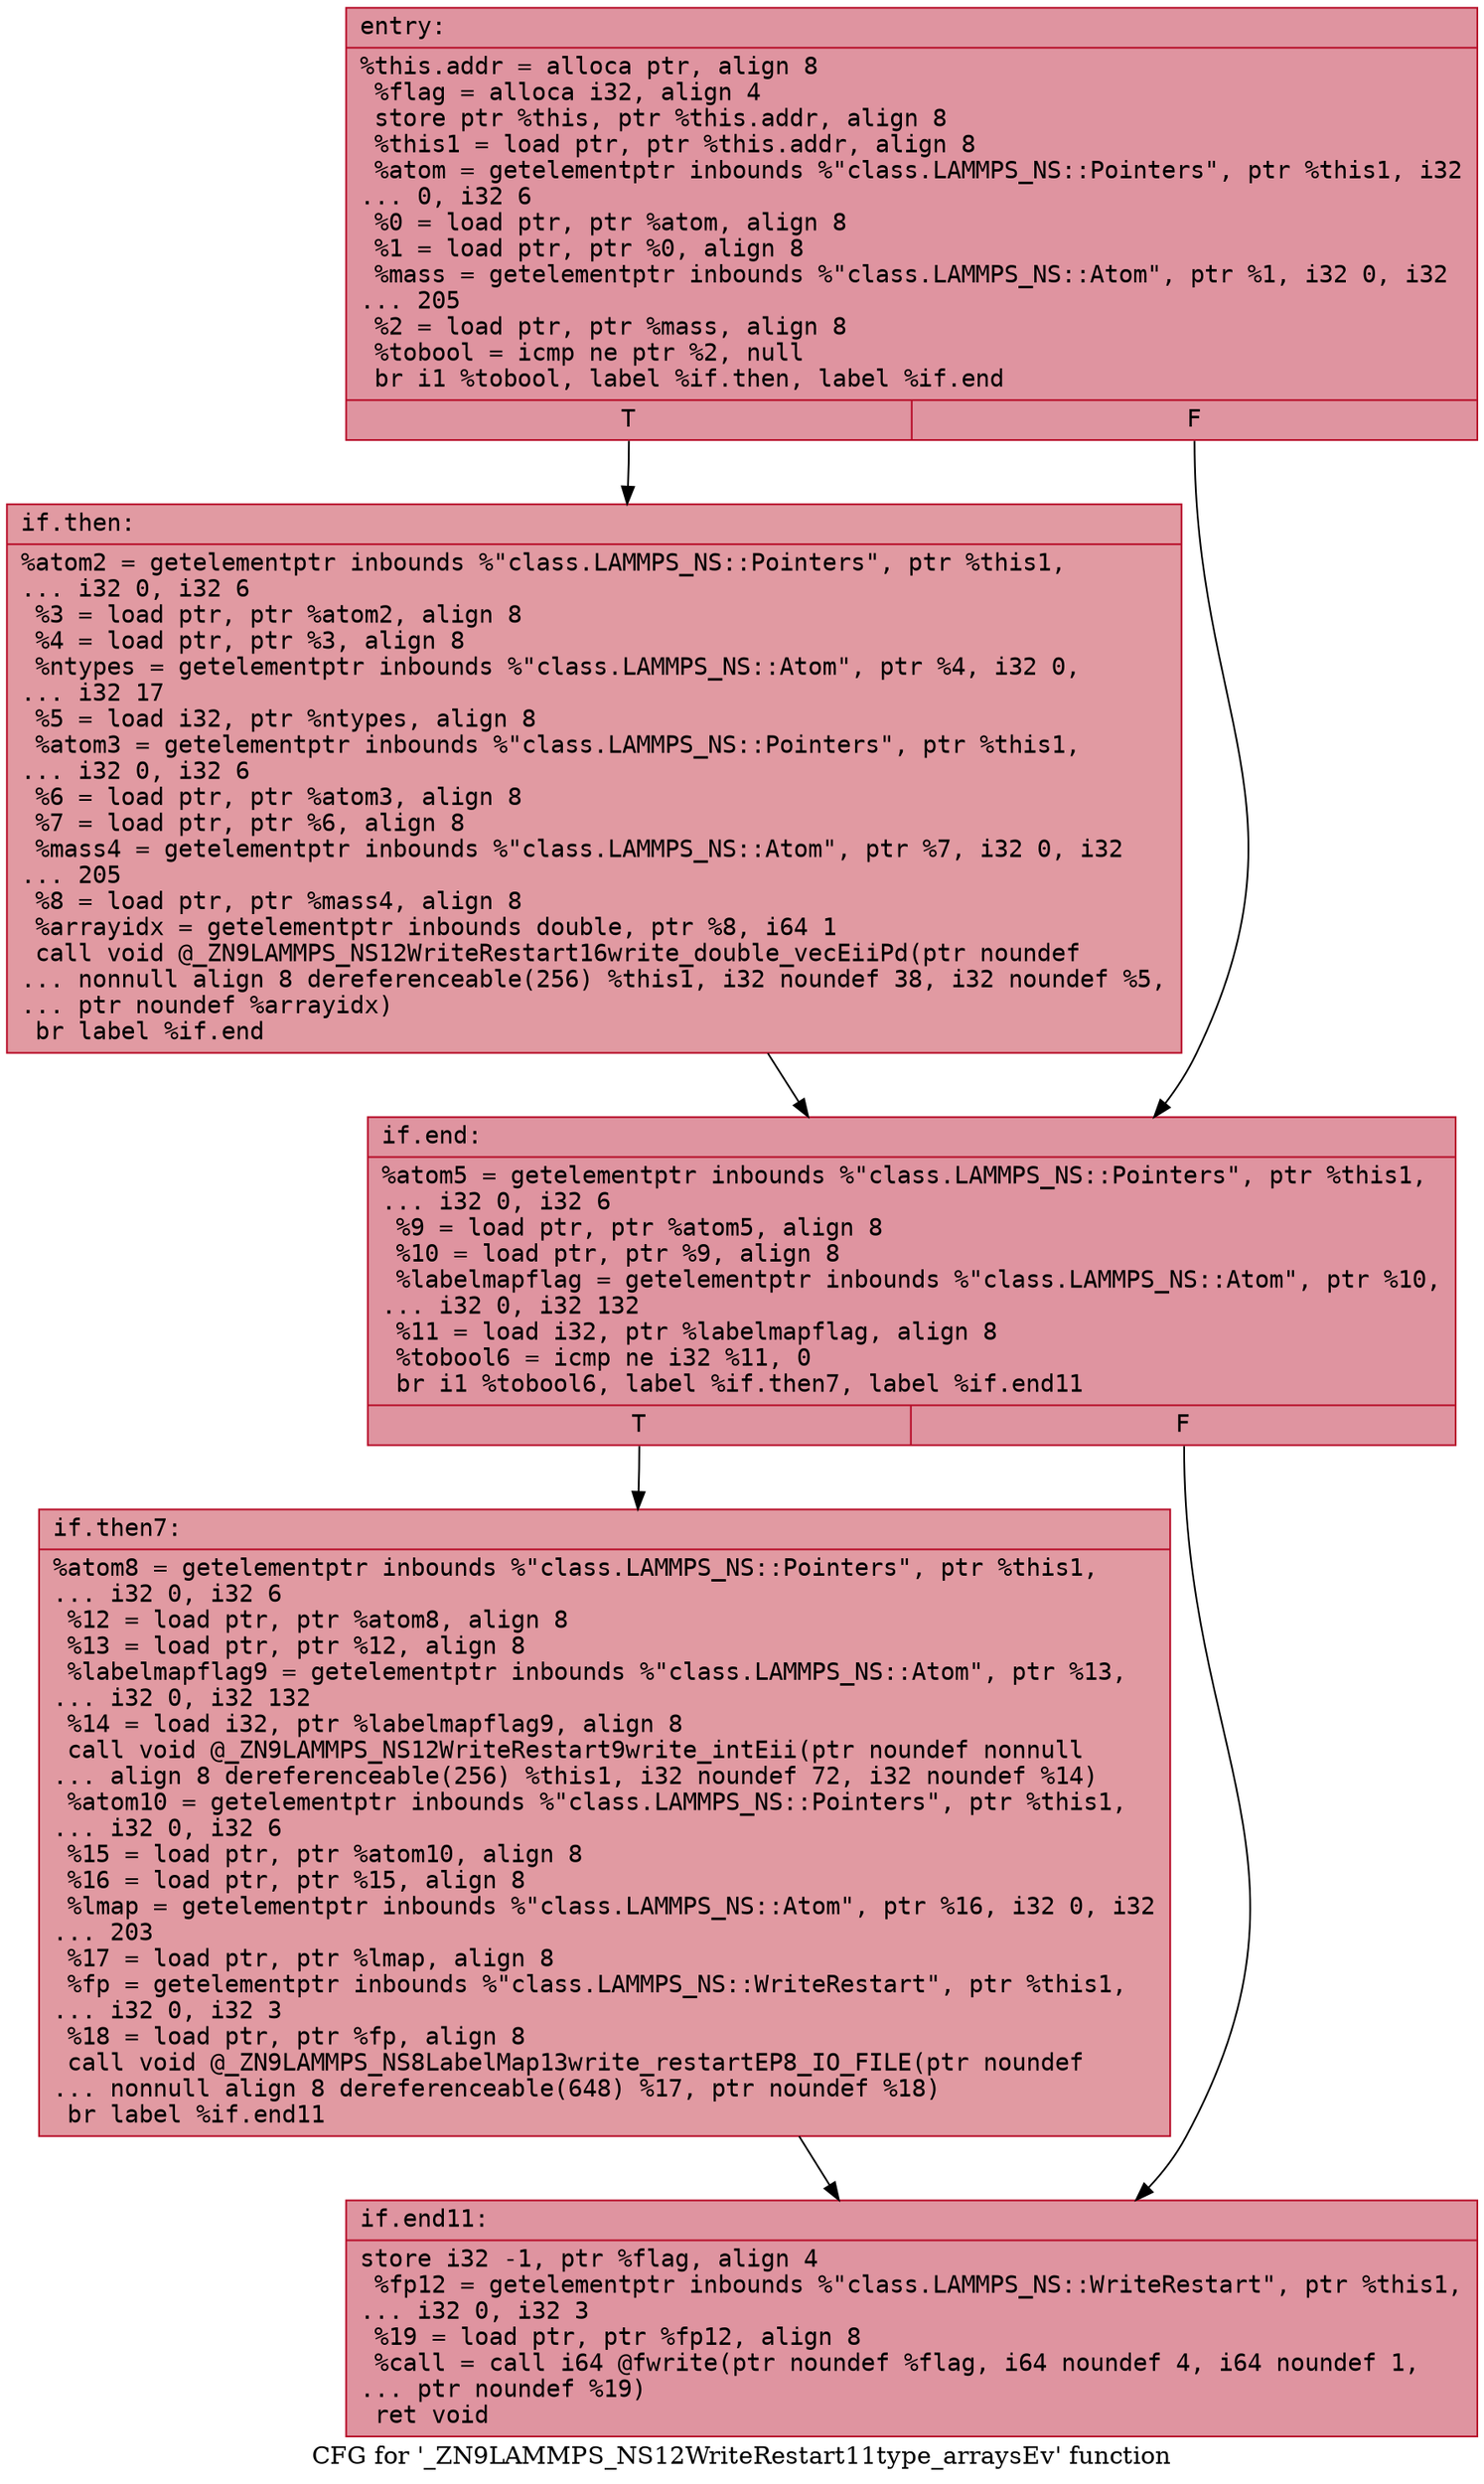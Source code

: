 digraph "CFG for '_ZN9LAMMPS_NS12WriteRestart11type_arraysEv' function" {
	label="CFG for '_ZN9LAMMPS_NS12WriteRestart11type_arraysEv' function";

	Node0x557ad5c3d190 [shape=record,color="#b70d28ff", style=filled, fillcolor="#b70d2870" fontname="Courier",label="{entry:\l|  %this.addr = alloca ptr, align 8\l  %flag = alloca i32, align 4\l  store ptr %this, ptr %this.addr, align 8\l  %this1 = load ptr, ptr %this.addr, align 8\l  %atom = getelementptr inbounds %\"class.LAMMPS_NS::Pointers\", ptr %this1, i32\l... 0, i32 6\l  %0 = load ptr, ptr %atom, align 8\l  %1 = load ptr, ptr %0, align 8\l  %mass = getelementptr inbounds %\"class.LAMMPS_NS::Atom\", ptr %1, i32 0, i32\l... 205\l  %2 = load ptr, ptr %mass, align 8\l  %tobool = icmp ne ptr %2, null\l  br i1 %tobool, label %if.then, label %if.end\l|{<s0>T|<s1>F}}"];
	Node0x557ad5c3d190:s0 -> Node0x557ad5c3d770[tooltip="entry -> if.then\nProbability 62.50%" ];
	Node0x557ad5c3d190:s1 -> Node0x557ad5c3d7e0[tooltip="entry -> if.end\nProbability 37.50%" ];
	Node0x557ad5c3d770 [shape=record,color="#b70d28ff", style=filled, fillcolor="#bb1b2c70" fontname="Courier",label="{if.then:\l|  %atom2 = getelementptr inbounds %\"class.LAMMPS_NS::Pointers\", ptr %this1,\l... i32 0, i32 6\l  %3 = load ptr, ptr %atom2, align 8\l  %4 = load ptr, ptr %3, align 8\l  %ntypes = getelementptr inbounds %\"class.LAMMPS_NS::Atom\", ptr %4, i32 0,\l... i32 17\l  %5 = load i32, ptr %ntypes, align 8\l  %atom3 = getelementptr inbounds %\"class.LAMMPS_NS::Pointers\", ptr %this1,\l... i32 0, i32 6\l  %6 = load ptr, ptr %atom3, align 8\l  %7 = load ptr, ptr %6, align 8\l  %mass4 = getelementptr inbounds %\"class.LAMMPS_NS::Atom\", ptr %7, i32 0, i32\l... 205\l  %8 = load ptr, ptr %mass4, align 8\l  %arrayidx = getelementptr inbounds double, ptr %8, i64 1\l  call void @_ZN9LAMMPS_NS12WriteRestart16write_double_vecEiiPd(ptr noundef\l... nonnull align 8 dereferenceable(256) %this1, i32 noundef 38, i32 noundef %5,\l... ptr noundef %arrayidx)\l  br label %if.end\l}"];
	Node0x557ad5c3d770 -> Node0x557ad5c3d7e0[tooltip="if.then -> if.end\nProbability 100.00%" ];
	Node0x557ad5c3d7e0 [shape=record,color="#b70d28ff", style=filled, fillcolor="#b70d2870" fontname="Courier",label="{if.end:\l|  %atom5 = getelementptr inbounds %\"class.LAMMPS_NS::Pointers\", ptr %this1,\l... i32 0, i32 6\l  %9 = load ptr, ptr %atom5, align 8\l  %10 = load ptr, ptr %9, align 8\l  %labelmapflag = getelementptr inbounds %\"class.LAMMPS_NS::Atom\", ptr %10,\l... i32 0, i32 132\l  %11 = load i32, ptr %labelmapflag, align 8\l  %tobool6 = icmp ne i32 %11, 0\l  br i1 %tobool6, label %if.then7, label %if.end11\l|{<s0>T|<s1>F}}"];
	Node0x557ad5c3d7e0:s0 -> Node0x557ad5c3e7e0[tooltip="if.end -> if.then7\nProbability 62.50%" ];
	Node0x557ad5c3d7e0:s1 -> Node0x557ad5c3e860[tooltip="if.end -> if.end11\nProbability 37.50%" ];
	Node0x557ad5c3e7e0 [shape=record,color="#b70d28ff", style=filled, fillcolor="#bb1b2c70" fontname="Courier",label="{if.then7:\l|  %atom8 = getelementptr inbounds %\"class.LAMMPS_NS::Pointers\", ptr %this1,\l... i32 0, i32 6\l  %12 = load ptr, ptr %atom8, align 8\l  %13 = load ptr, ptr %12, align 8\l  %labelmapflag9 = getelementptr inbounds %\"class.LAMMPS_NS::Atom\", ptr %13,\l... i32 0, i32 132\l  %14 = load i32, ptr %labelmapflag9, align 8\l  call void @_ZN9LAMMPS_NS12WriteRestart9write_intEii(ptr noundef nonnull\l... align 8 dereferenceable(256) %this1, i32 noundef 72, i32 noundef %14)\l  %atom10 = getelementptr inbounds %\"class.LAMMPS_NS::Pointers\", ptr %this1,\l... i32 0, i32 6\l  %15 = load ptr, ptr %atom10, align 8\l  %16 = load ptr, ptr %15, align 8\l  %lmap = getelementptr inbounds %\"class.LAMMPS_NS::Atom\", ptr %16, i32 0, i32\l... 203\l  %17 = load ptr, ptr %lmap, align 8\l  %fp = getelementptr inbounds %\"class.LAMMPS_NS::WriteRestart\", ptr %this1,\l... i32 0, i32 3\l  %18 = load ptr, ptr %fp, align 8\l  call void @_ZN9LAMMPS_NS8LabelMap13write_restartEP8_IO_FILE(ptr noundef\l... nonnull align 8 dereferenceable(648) %17, ptr noundef %18)\l  br label %if.end11\l}"];
	Node0x557ad5c3e7e0 -> Node0x557ad5c3e860[tooltip="if.then7 -> if.end11\nProbability 100.00%" ];
	Node0x557ad5c3e860 [shape=record,color="#b70d28ff", style=filled, fillcolor="#b70d2870" fontname="Courier",label="{if.end11:\l|  store i32 -1, ptr %flag, align 4\l  %fp12 = getelementptr inbounds %\"class.LAMMPS_NS::WriteRestart\", ptr %this1,\l... i32 0, i32 3\l  %19 = load ptr, ptr %fp12, align 8\l  %call = call i64 @fwrite(ptr noundef %flag, i64 noundef 4, i64 noundef 1,\l... ptr noundef %19)\l  ret void\l}"];
}
